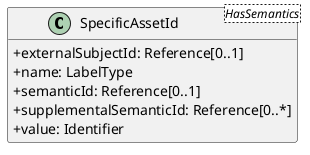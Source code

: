 @startuml
skinparam classAttributeIconSize 0
hide methods

class SpecificAssetId<HasSemantics> {
  +externalSubjectId: Reference[0..1] 
  +name: LabelType 
  +semanticId: Reference[0..1] 
  +supplementalSemanticId: Reference[0..*] 
  +value: Identifier 
}
@enduml
